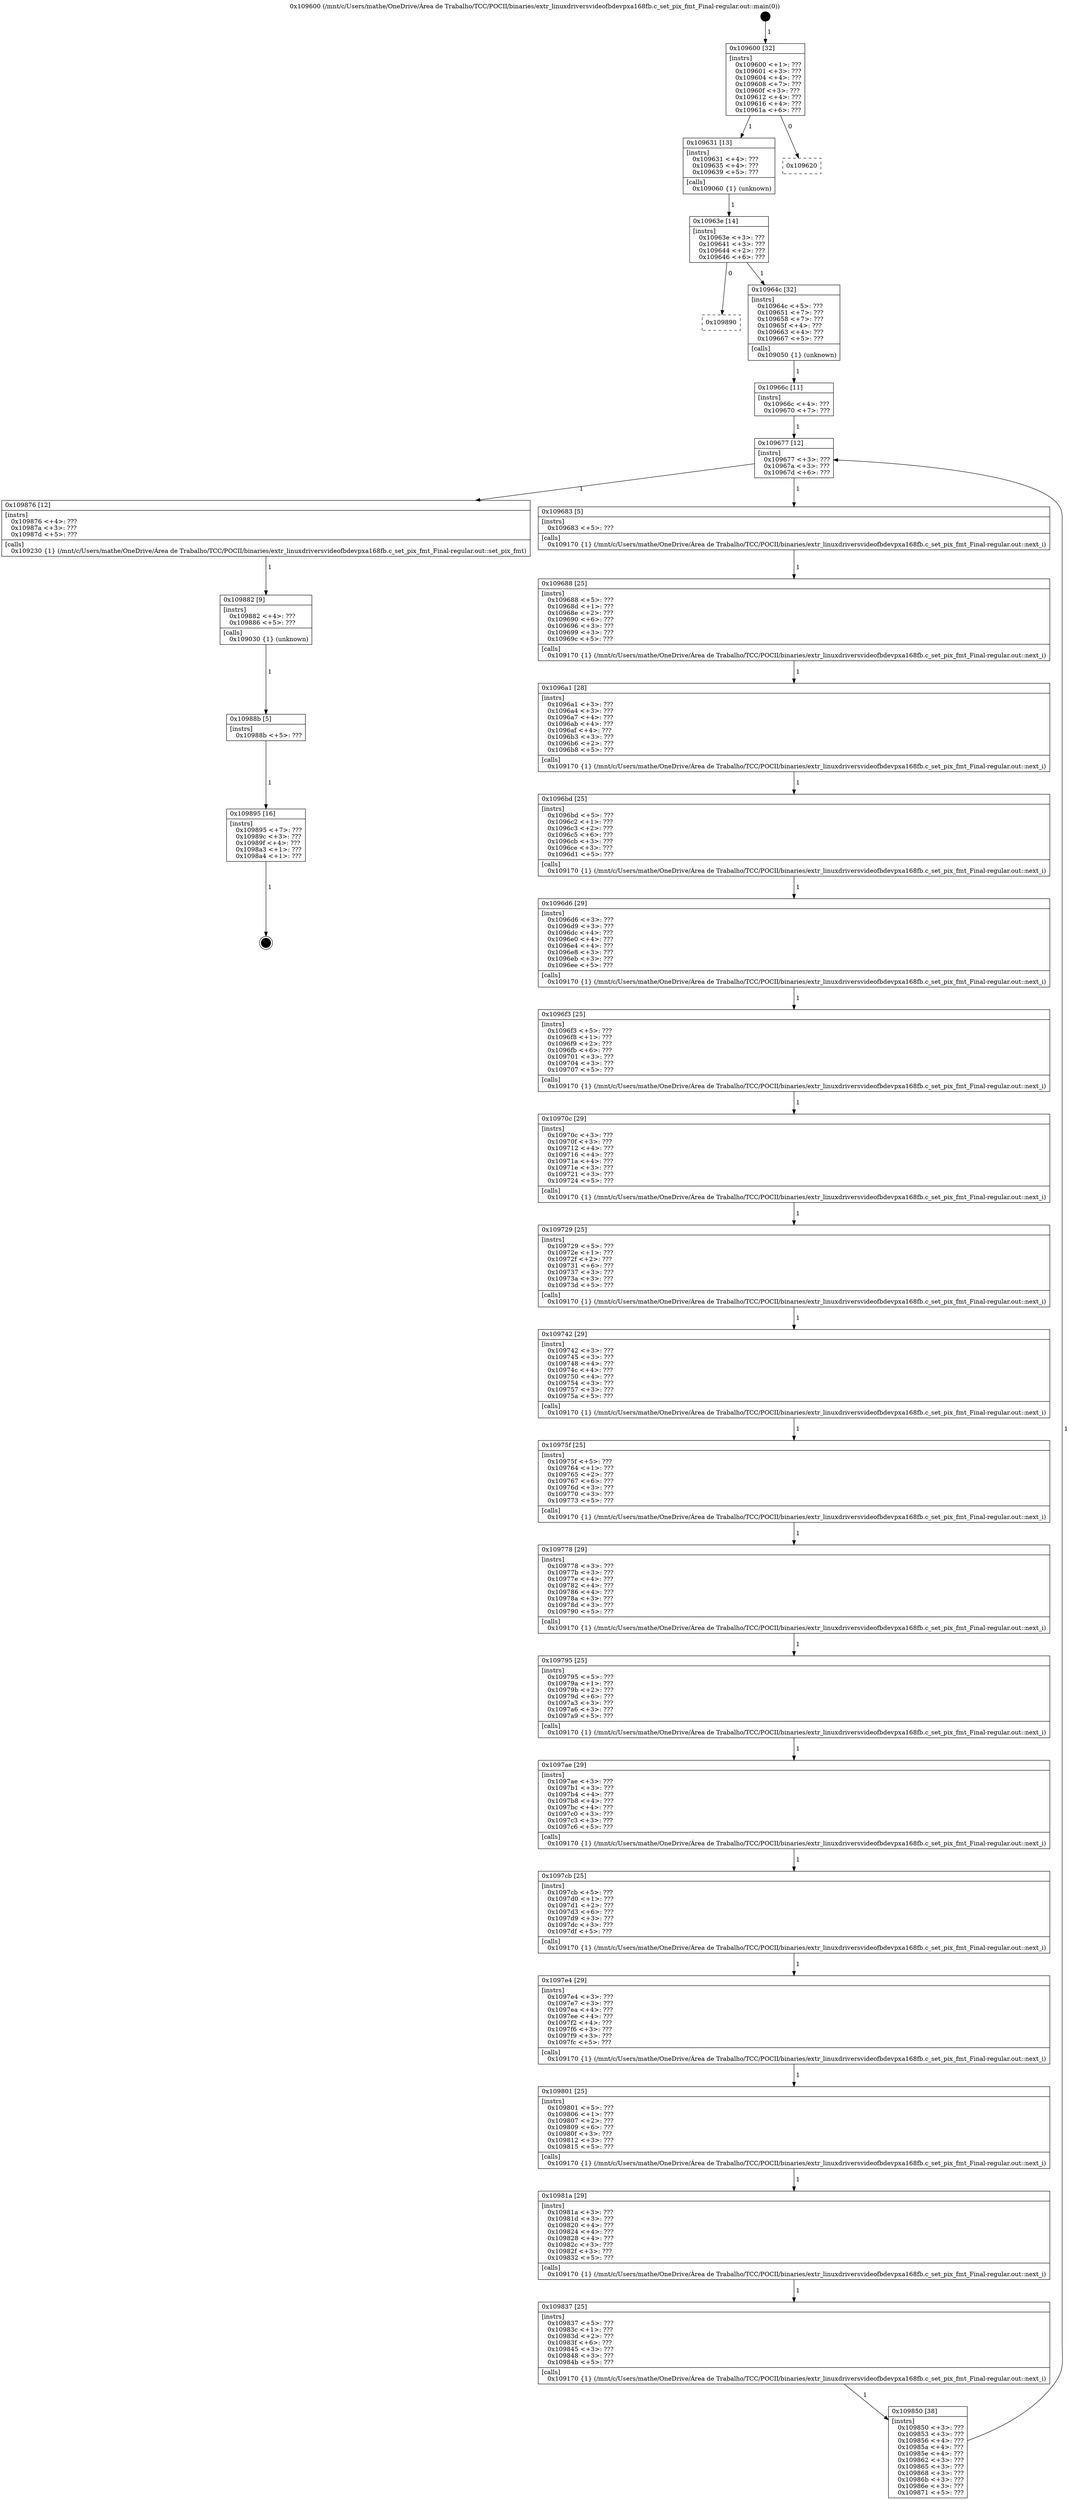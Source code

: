digraph "0x109600" {
  label = "0x109600 (/mnt/c/Users/mathe/OneDrive/Área de Trabalho/TCC/POCII/binaries/extr_linuxdriversvideofbdevpxa168fb.c_set_pix_fmt_Final-regular.out::main(0))"
  labelloc = "t"
  node[shape=record]

  Entry [label="",width=0.3,height=0.3,shape=circle,fillcolor=black,style=filled]
  "0x109600" [label="{
     0x109600 [32]\l
     | [instrs]\l
     &nbsp;&nbsp;0x109600 \<+1\>: ???\l
     &nbsp;&nbsp;0x109601 \<+3\>: ???\l
     &nbsp;&nbsp;0x109604 \<+4\>: ???\l
     &nbsp;&nbsp;0x109608 \<+7\>: ???\l
     &nbsp;&nbsp;0x10960f \<+3\>: ???\l
     &nbsp;&nbsp;0x109612 \<+4\>: ???\l
     &nbsp;&nbsp;0x109616 \<+4\>: ???\l
     &nbsp;&nbsp;0x10961a \<+6\>: ???\l
  }"]
  "0x109631" [label="{
     0x109631 [13]\l
     | [instrs]\l
     &nbsp;&nbsp;0x109631 \<+4\>: ???\l
     &nbsp;&nbsp;0x109635 \<+4\>: ???\l
     &nbsp;&nbsp;0x109639 \<+5\>: ???\l
     | [calls]\l
     &nbsp;&nbsp;0x109060 \{1\} (unknown)\l
  }"]
  "0x109620" [label="{
     0x109620\l
  }", style=dashed]
  "0x10963e" [label="{
     0x10963e [14]\l
     | [instrs]\l
     &nbsp;&nbsp;0x10963e \<+3\>: ???\l
     &nbsp;&nbsp;0x109641 \<+3\>: ???\l
     &nbsp;&nbsp;0x109644 \<+2\>: ???\l
     &nbsp;&nbsp;0x109646 \<+6\>: ???\l
  }"]
  "0x109890" [label="{
     0x109890\l
  }", style=dashed]
  "0x10964c" [label="{
     0x10964c [32]\l
     | [instrs]\l
     &nbsp;&nbsp;0x10964c \<+5\>: ???\l
     &nbsp;&nbsp;0x109651 \<+7\>: ???\l
     &nbsp;&nbsp;0x109658 \<+7\>: ???\l
     &nbsp;&nbsp;0x10965f \<+4\>: ???\l
     &nbsp;&nbsp;0x109663 \<+4\>: ???\l
     &nbsp;&nbsp;0x109667 \<+5\>: ???\l
     | [calls]\l
     &nbsp;&nbsp;0x109050 \{1\} (unknown)\l
  }"]
  Exit [label="",width=0.3,height=0.3,shape=circle,fillcolor=black,style=filled,peripheries=2]
  "0x109677" [label="{
     0x109677 [12]\l
     | [instrs]\l
     &nbsp;&nbsp;0x109677 \<+3\>: ???\l
     &nbsp;&nbsp;0x10967a \<+3\>: ???\l
     &nbsp;&nbsp;0x10967d \<+6\>: ???\l
  }"]
  "0x109876" [label="{
     0x109876 [12]\l
     | [instrs]\l
     &nbsp;&nbsp;0x109876 \<+4\>: ???\l
     &nbsp;&nbsp;0x10987a \<+3\>: ???\l
     &nbsp;&nbsp;0x10987d \<+5\>: ???\l
     | [calls]\l
     &nbsp;&nbsp;0x109230 \{1\} (/mnt/c/Users/mathe/OneDrive/Área de Trabalho/TCC/POCII/binaries/extr_linuxdriversvideofbdevpxa168fb.c_set_pix_fmt_Final-regular.out::set_pix_fmt)\l
  }"]
  "0x109683" [label="{
     0x109683 [5]\l
     | [instrs]\l
     &nbsp;&nbsp;0x109683 \<+5\>: ???\l
     | [calls]\l
     &nbsp;&nbsp;0x109170 \{1\} (/mnt/c/Users/mathe/OneDrive/Área de Trabalho/TCC/POCII/binaries/extr_linuxdriversvideofbdevpxa168fb.c_set_pix_fmt_Final-regular.out::next_i)\l
  }"]
  "0x109688" [label="{
     0x109688 [25]\l
     | [instrs]\l
     &nbsp;&nbsp;0x109688 \<+5\>: ???\l
     &nbsp;&nbsp;0x10968d \<+1\>: ???\l
     &nbsp;&nbsp;0x10968e \<+2\>: ???\l
     &nbsp;&nbsp;0x109690 \<+6\>: ???\l
     &nbsp;&nbsp;0x109696 \<+3\>: ???\l
     &nbsp;&nbsp;0x109699 \<+3\>: ???\l
     &nbsp;&nbsp;0x10969c \<+5\>: ???\l
     | [calls]\l
     &nbsp;&nbsp;0x109170 \{1\} (/mnt/c/Users/mathe/OneDrive/Área de Trabalho/TCC/POCII/binaries/extr_linuxdriversvideofbdevpxa168fb.c_set_pix_fmt_Final-regular.out::next_i)\l
  }"]
  "0x1096a1" [label="{
     0x1096a1 [28]\l
     | [instrs]\l
     &nbsp;&nbsp;0x1096a1 \<+3\>: ???\l
     &nbsp;&nbsp;0x1096a4 \<+3\>: ???\l
     &nbsp;&nbsp;0x1096a7 \<+4\>: ???\l
     &nbsp;&nbsp;0x1096ab \<+4\>: ???\l
     &nbsp;&nbsp;0x1096af \<+4\>: ???\l
     &nbsp;&nbsp;0x1096b3 \<+3\>: ???\l
     &nbsp;&nbsp;0x1096b6 \<+2\>: ???\l
     &nbsp;&nbsp;0x1096b8 \<+5\>: ???\l
     | [calls]\l
     &nbsp;&nbsp;0x109170 \{1\} (/mnt/c/Users/mathe/OneDrive/Área de Trabalho/TCC/POCII/binaries/extr_linuxdriversvideofbdevpxa168fb.c_set_pix_fmt_Final-regular.out::next_i)\l
  }"]
  "0x1096bd" [label="{
     0x1096bd [25]\l
     | [instrs]\l
     &nbsp;&nbsp;0x1096bd \<+5\>: ???\l
     &nbsp;&nbsp;0x1096c2 \<+1\>: ???\l
     &nbsp;&nbsp;0x1096c3 \<+2\>: ???\l
     &nbsp;&nbsp;0x1096c5 \<+6\>: ???\l
     &nbsp;&nbsp;0x1096cb \<+3\>: ???\l
     &nbsp;&nbsp;0x1096ce \<+3\>: ???\l
     &nbsp;&nbsp;0x1096d1 \<+5\>: ???\l
     | [calls]\l
     &nbsp;&nbsp;0x109170 \{1\} (/mnt/c/Users/mathe/OneDrive/Área de Trabalho/TCC/POCII/binaries/extr_linuxdriversvideofbdevpxa168fb.c_set_pix_fmt_Final-regular.out::next_i)\l
  }"]
  "0x1096d6" [label="{
     0x1096d6 [29]\l
     | [instrs]\l
     &nbsp;&nbsp;0x1096d6 \<+3\>: ???\l
     &nbsp;&nbsp;0x1096d9 \<+3\>: ???\l
     &nbsp;&nbsp;0x1096dc \<+4\>: ???\l
     &nbsp;&nbsp;0x1096e0 \<+4\>: ???\l
     &nbsp;&nbsp;0x1096e4 \<+4\>: ???\l
     &nbsp;&nbsp;0x1096e8 \<+3\>: ???\l
     &nbsp;&nbsp;0x1096eb \<+3\>: ???\l
     &nbsp;&nbsp;0x1096ee \<+5\>: ???\l
     | [calls]\l
     &nbsp;&nbsp;0x109170 \{1\} (/mnt/c/Users/mathe/OneDrive/Área de Trabalho/TCC/POCII/binaries/extr_linuxdriversvideofbdevpxa168fb.c_set_pix_fmt_Final-regular.out::next_i)\l
  }"]
  "0x1096f3" [label="{
     0x1096f3 [25]\l
     | [instrs]\l
     &nbsp;&nbsp;0x1096f3 \<+5\>: ???\l
     &nbsp;&nbsp;0x1096f8 \<+1\>: ???\l
     &nbsp;&nbsp;0x1096f9 \<+2\>: ???\l
     &nbsp;&nbsp;0x1096fb \<+6\>: ???\l
     &nbsp;&nbsp;0x109701 \<+3\>: ???\l
     &nbsp;&nbsp;0x109704 \<+3\>: ???\l
     &nbsp;&nbsp;0x109707 \<+5\>: ???\l
     | [calls]\l
     &nbsp;&nbsp;0x109170 \{1\} (/mnt/c/Users/mathe/OneDrive/Área de Trabalho/TCC/POCII/binaries/extr_linuxdriversvideofbdevpxa168fb.c_set_pix_fmt_Final-regular.out::next_i)\l
  }"]
  "0x10970c" [label="{
     0x10970c [29]\l
     | [instrs]\l
     &nbsp;&nbsp;0x10970c \<+3\>: ???\l
     &nbsp;&nbsp;0x10970f \<+3\>: ???\l
     &nbsp;&nbsp;0x109712 \<+4\>: ???\l
     &nbsp;&nbsp;0x109716 \<+4\>: ???\l
     &nbsp;&nbsp;0x10971a \<+4\>: ???\l
     &nbsp;&nbsp;0x10971e \<+3\>: ???\l
     &nbsp;&nbsp;0x109721 \<+3\>: ???\l
     &nbsp;&nbsp;0x109724 \<+5\>: ???\l
     | [calls]\l
     &nbsp;&nbsp;0x109170 \{1\} (/mnt/c/Users/mathe/OneDrive/Área de Trabalho/TCC/POCII/binaries/extr_linuxdriversvideofbdevpxa168fb.c_set_pix_fmt_Final-regular.out::next_i)\l
  }"]
  "0x109729" [label="{
     0x109729 [25]\l
     | [instrs]\l
     &nbsp;&nbsp;0x109729 \<+5\>: ???\l
     &nbsp;&nbsp;0x10972e \<+1\>: ???\l
     &nbsp;&nbsp;0x10972f \<+2\>: ???\l
     &nbsp;&nbsp;0x109731 \<+6\>: ???\l
     &nbsp;&nbsp;0x109737 \<+3\>: ???\l
     &nbsp;&nbsp;0x10973a \<+3\>: ???\l
     &nbsp;&nbsp;0x10973d \<+5\>: ???\l
     | [calls]\l
     &nbsp;&nbsp;0x109170 \{1\} (/mnt/c/Users/mathe/OneDrive/Área de Trabalho/TCC/POCII/binaries/extr_linuxdriversvideofbdevpxa168fb.c_set_pix_fmt_Final-regular.out::next_i)\l
  }"]
  "0x109742" [label="{
     0x109742 [29]\l
     | [instrs]\l
     &nbsp;&nbsp;0x109742 \<+3\>: ???\l
     &nbsp;&nbsp;0x109745 \<+3\>: ???\l
     &nbsp;&nbsp;0x109748 \<+4\>: ???\l
     &nbsp;&nbsp;0x10974c \<+4\>: ???\l
     &nbsp;&nbsp;0x109750 \<+4\>: ???\l
     &nbsp;&nbsp;0x109754 \<+3\>: ???\l
     &nbsp;&nbsp;0x109757 \<+3\>: ???\l
     &nbsp;&nbsp;0x10975a \<+5\>: ???\l
     | [calls]\l
     &nbsp;&nbsp;0x109170 \{1\} (/mnt/c/Users/mathe/OneDrive/Área de Trabalho/TCC/POCII/binaries/extr_linuxdriversvideofbdevpxa168fb.c_set_pix_fmt_Final-regular.out::next_i)\l
  }"]
  "0x10975f" [label="{
     0x10975f [25]\l
     | [instrs]\l
     &nbsp;&nbsp;0x10975f \<+5\>: ???\l
     &nbsp;&nbsp;0x109764 \<+1\>: ???\l
     &nbsp;&nbsp;0x109765 \<+2\>: ???\l
     &nbsp;&nbsp;0x109767 \<+6\>: ???\l
     &nbsp;&nbsp;0x10976d \<+3\>: ???\l
     &nbsp;&nbsp;0x109770 \<+3\>: ???\l
     &nbsp;&nbsp;0x109773 \<+5\>: ???\l
     | [calls]\l
     &nbsp;&nbsp;0x109170 \{1\} (/mnt/c/Users/mathe/OneDrive/Área de Trabalho/TCC/POCII/binaries/extr_linuxdriversvideofbdevpxa168fb.c_set_pix_fmt_Final-regular.out::next_i)\l
  }"]
  "0x109778" [label="{
     0x109778 [29]\l
     | [instrs]\l
     &nbsp;&nbsp;0x109778 \<+3\>: ???\l
     &nbsp;&nbsp;0x10977b \<+3\>: ???\l
     &nbsp;&nbsp;0x10977e \<+4\>: ???\l
     &nbsp;&nbsp;0x109782 \<+4\>: ???\l
     &nbsp;&nbsp;0x109786 \<+4\>: ???\l
     &nbsp;&nbsp;0x10978a \<+3\>: ???\l
     &nbsp;&nbsp;0x10978d \<+3\>: ???\l
     &nbsp;&nbsp;0x109790 \<+5\>: ???\l
     | [calls]\l
     &nbsp;&nbsp;0x109170 \{1\} (/mnt/c/Users/mathe/OneDrive/Área de Trabalho/TCC/POCII/binaries/extr_linuxdriversvideofbdevpxa168fb.c_set_pix_fmt_Final-regular.out::next_i)\l
  }"]
  "0x109795" [label="{
     0x109795 [25]\l
     | [instrs]\l
     &nbsp;&nbsp;0x109795 \<+5\>: ???\l
     &nbsp;&nbsp;0x10979a \<+1\>: ???\l
     &nbsp;&nbsp;0x10979b \<+2\>: ???\l
     &nbsp;&nbsp;0x10979d \<+6\>: ???\l
     &nbsp;&nbsp;0x1097a3 \<+3\>: ???\l
     &nbsp;&nbsp;0x1097a6 \<+3\>: ???\l
     &nbsp;&nbsp;0x1097a9 \<+5\>: ???\l
     | [calls]\l
     &nbsp;&nbsp;0x109170 \{1\} (/mnt/c/Users/mathe/OneDrive/Área de Trabalho/TCC/POCII/binaries/extr_linuxdriversvideofbdevpxa168fb.c_set_pix_fmt_Final-regular.out::next_i)\l
  }"]
  "0x1097ae" [label="{
     0x1097ae [29]\l
     | [instrs]\l
     &nbsp;&nbsp;0x1097ae \<+3\>: ???\l
     &nbsp;&nbsp;0x1097b1 \<+3\>: ???\l
     &nbsp;&nbsp;0x1097b4 \<+4\>: ???\l
     &nbsp;&nbsp;0x1097b8 \<+4\>: ???\l
     &nbsp;&nbsp;0x1097bc \<+4\>: ???\l
     &nbsp;&nbsp;0x1097c0 \<+3\>: ???\l
     &nbsp;&nbsp;0x1097c3 \<+3\>: ???\l
     &nbsp;&nbsp;0x1097c6 \<+5\>: ???\l
     | [calls]\l
     &nbsp;&nbsp;0x109170 \{1\} (/mnt/c/Users/mathe/OneDrive/Área de Trabalho/TCC/POCII/binaries/extr_linuxdriversvideofbdevpxa168fb.c_set_pix_fmt_Final-regular.out::next_i)\l
  }"]
  "0x1097cb" [label="{
     0x1097cb [25]\l
     | [instrs]\l
     &nbsp;&nbsp;0x1097cb \<+5\>: ???\l
     &nbsp;&nbsp;0x1097d0 \<+1\>: ???\l
     &nbsp;&nbsp;0x1097d1 \<+2\>: ???\l
     &nbsp;&nbsp;0x1097d3 \<+6\>: ???\l
     &nbsp;&nbsp;0x1097d9 \<+3\>: ???\l
     &nbsp;&nbsp;0x1097dc \<+3\>: ???\l
     &nbsp;&nbsp;0x1097df \<+5\>: ???\l
     | [calls]\l
     &nbsp;&nbsp;0x109170 \{1\} (/mnt/c/Users/mathe/OneDrive/Área de Trabalho/TCC/POCII/binaries/extr_linuxdriversvideofbdevpxa168fb.c_set_pix_fmt_Final-regular.out::next_i)\l
  }"]
  "0x1097e4" [label="{
     0x1097e4 [29]\l
     | [instrs]\l
     &nbsp;&nbsp;0x1097e4 \<+3\>: ???\l
     &nbsp;&nbsp;0x1097e7 \<+3\>: ???\l
     &nbsp;&nbsp;0x1097ea \<+4\>: ???\l
     &nbsp;&nbsp;0x1097ee \<+4\>: ???\l
     &nbsp;&nbsp;0x1097f2 \<+4\>: ???\l
     &nbsp;&nbsp;0x1097f6 \<+3\>: ???\l
     &nbsp;&nbsp;0x1097f9 \<+3\>: ???\l
     &nbsp;&nbsp;0x1097fc \<+5\>: ???\l
     | [calls]\l
     &nbsp;&nbsp;0x109170 \{1\} (/mnt/c/Users/mathe/OneDrive/Área de Trabalho/TCC/POCII/binaries/extr_linuxdriversvideofbdevpxa168fb.c_set_pix_fmt_Final-regular.out::next_i)\l
  }"]
  "0x109801" [label="{
     0x109801 [25]\l
     | [instrs]\l
     &nbsp;&nbsp;0x109801 \<+5\>: ???\l
     &nbsp;&nbsp;0x109806 \<+1\>: ???\l
     &nbsp;&nbsp;0x109807 \<+2\>: ???\l
     &nbsp;&nbsp;0x109809 \<+6\>: ???\l
     &nbsp;&nbsp;0x10980f \<+3\>: ???\l
     &nbsp;&nbsp;0x109812 \<+3\>: ???\l
     &nbsp;&nbsp;0x109815 \<+5\>: ???\l
     | [calls]\l
     &nbsp;&nbsp;0x109170 \{1\} (/mnt/c/Users/mathe/OneDrive/Área de Trabalho/TCC/POCII/binaries/extr_linuxdriversvideofbdevpxa168fb.c_set_pix_fmt_Final-regular.out::next_i)\l
  }"]
  "0x10981a" [label="{
     0x10981a [29]\l
     | [instrs]\l
     &nbsp;&nbsp;0x10981a \<+3\>: ???\l
     &nbsp;&nbsp;0x10981d \<+3\>: ???\l
     &nbsp;&nbsp;0x109820 \<+4\>: ???\l
     &nbsp;&nbsp;0x109824 \<+4\>: ???\l
     &nbsp;&nbsp;0x109828 \<+4\>: ???\l
     &nbsp;&nbsp;0x10982c \<+3\>: ???\l
     &nbsp;&nbsp;0x10982f \<+3\>: ???\l
     &nbsp;&nbsp;0x109832 \<+5\>: ???\l
     | [calls]\l
     &nbsp;&nbsp;0x109170 \{1\} (/mnt/c/Users/mathe/OneDrive/Área de Trabalho/TCC/POCII/binaries/extr_linuxdriversvideofbdevpxa168fb.c_set_pix_fmt_Final-regular.out::next_i)\l
  }"]
  "0x109837" [label="{
     0x109837 [25]\l
     | [instrs]\l
     &nbsp;&nbsp;0x109837 \<+5\>: ???\l
     &nbsp;&nbsp;0x10983c \<+1\>: ???\l
     &nbsp;&nbsp;0x10983d \<+2\>: ???\l
     &nbsp;&nbsp;0x10983f \<+6\>: ???\l
     &nbsp;&nbsp;0x109845 \<+3\>: ???\l
     &nbsp;&nbsp;0x109848 \<+3\>: ???\l
     &nbsp;&nbsp;0x10984b \<+5\>: ???\l
     | [calls]\l
     &nbsp;&nbsp;0x109170 \{1\} (/mnt/c/Users/mathe/OneDrive/Área de Trabalho/TCC/POCII/binaries/extr_linuxdriversvideofbdevpxa168fb.c_set_pix_fmt_Final-regular.out::next_i)\l
  }"]
  "0x109850" [label="{
     0x109850 [38]\l
     | [instrs]\l
     &nbsp;&nbsp;0x109850 \<+3\>: ???\l
     &nbsp;&nbsp;0x109853 \<+3\>: ???\l
     &nbsp;&nbsp;0x109856 \<+4\>: ???\l
     &nbsp;&nbsp;0x10985a \<+4\>: ???\l
     &nbsp;&nbsp;0x10985e \<+4\>: ???\l
     &nbsp;&nbsp;0x109862 \<+3\>: ???\l
     &nbsp;&nbsp;0x109865 \<+3\>: ???\l
     &nbsp;&nbsp;0x109868 \<+3\>: ???\l
     &nbsp;&nbsp;0x10986b \<+3\>: ???\l
     &nbsp;&nbsp;0x10986e \<+3\>: ???\l
     &nbsp;&nbsp;0x109871 \<+5\>: ???\l
  }"]
  "0x10966c" [label="{
     0x10966c [11]\l
     | [instrs]\l
     &nbsp;&nbsp;0x10966c \<+4\>: ???\l
     &nbsp;&nbsp;0x109670 \<+7\>: ???\l
  }"]
  "0x109882" [label="{
     0x109882 [9]\l
     | [instrs]\l
     &nbsp;&nbsp;0x109882 \<+4\>: ???\l
     &nbsp;&nbsp;0x109886 \<+5\>: ???\l
     | [calls]\l
     &nbsp;&nbsp;0x109030 \{1\} (unknown)\l
  }"]
  "0x10988b" [label="{
     0x10988b [5]\l
     | [instrs]\l
     &nbsp;&nbsp;0x10988b \<+5\>: ???\l
  }"]
  "0x109895" [label="{
     0x109895 [16]\l
     | [instrs]\l
     &nbsp;&nbsp;0x109895 \<+7\>: ???\l
     &nbsp;&nbsp;0x10989c \<+3\>: ???\l
     &nbsp;&nbsp;0x10989f \<+4\>: ???\l
     &nbsp;&nbsp;0x1098a3 \<+1\>: ???\l
     &nbsp;&nbsp;0x1098a4 \<+1\>: ???\l
  }"]
  Entry -> "0x109600" [label=" 1"]
  "0x109600" -> "0x109631" [label=" 1"]
  "0x109600" -> "0x109620" [label=" 0"]
  "0x109631" -> "0x10963e" [label=" 1"]
  "0x10963e" -> "0x109890" [label=" 0"]
  "0x10963e" -> "0x10964c" [label=" 1"]
  "0x109895" -> Exit [label=" 1"]
  "0x10964c" -> "0x10966c" [label=" 1"]
  "0x109677" -> "0x109876" [label=" 1"]
  "0x109677" -> "0x109683" [label=" 1"]
  "0x109683" -> "0x109688" [label=" 1"]
  "0x109688" -> "0x1096a1" [label=" 1"]
  "0x1096a1" -> "0x1096bd" [label=" 1"]
  "0x1096bd" -> "0x1096d6" [label=" 1"]
  "0x1096d6" -> "0x1096f3" [label=" 1"]
  "0x1096f3" -> "0x10970c" [label=" 1"]
  "0x10970c" -> "0x109729" [label=" 1"]
  "0x109729" -> "0x109742" [label=" 1"]
  "0x109742" -> "0x10975f" [label=" 1"]
  "0x10975f" -> "0x109778" [label=" 1"]
  "0x109778" -> "0x109795" [label=" 1"]
  "0x109795" -> "0x1097ae" [label=" 1"]
  "0x1097ae" -> "0x1097cb" [label=" 1"]
  "0x1097cb" -> "0x1097e4" [label=" 1"]
  "0x1097e4" -> "0x109801" [label=" 1"]
  "0x109801" -> "0x10981a" [label=" 1"]
  "0x10981a" -> "0x109837" [label=" 1"]
  "0x109837" -> "0x109850" [label=" 1"]
  "0x10966c" -> "0x109677" [label=" 1"]
  "0x109850" -> "0x109677" [label=" 1"]
  "0x109876" -> "0x109882" [label=" 1"]
  "0x109882" -> "0x10988b" [label=" 1"]
  "0x10988b" -> "0x109895" [label=" 1"]
}
